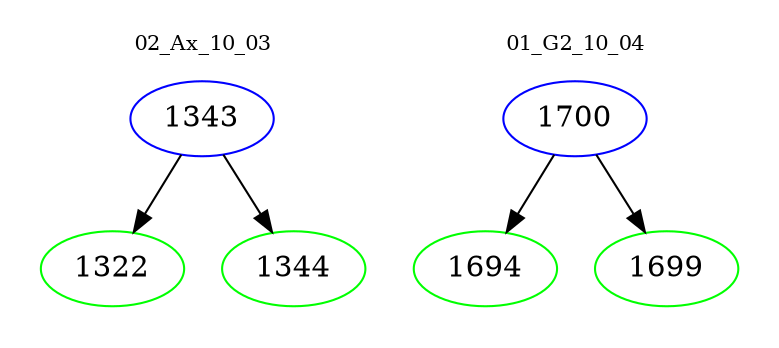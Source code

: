 digraph{
subgraph cluster_0 {
color = white
label = "02_Ax_10_03";
fontsize=10;
T0_1343 [label="1343", color="blue"]
T0_1343 -> T0_1322 [color="black"]
T0_1322 [label="1322", color="green"]
T0_1343 -> T0_1344 [color="black"]
T0_1344 [label="1344", color="green"]
}
subgraph cluster_1 {
color = white
label = "01_G2_10_04";
fontsize=10;
T1_1700 [label="1700", color="blue"]
T1_1700 -> T1_1694 [color="black"]
T1_1694 [label="1694", color="green"]
T1_1700 -> T1_1699 [color="black"]
T1_1699 [label="1699", color="green"]
}
}
